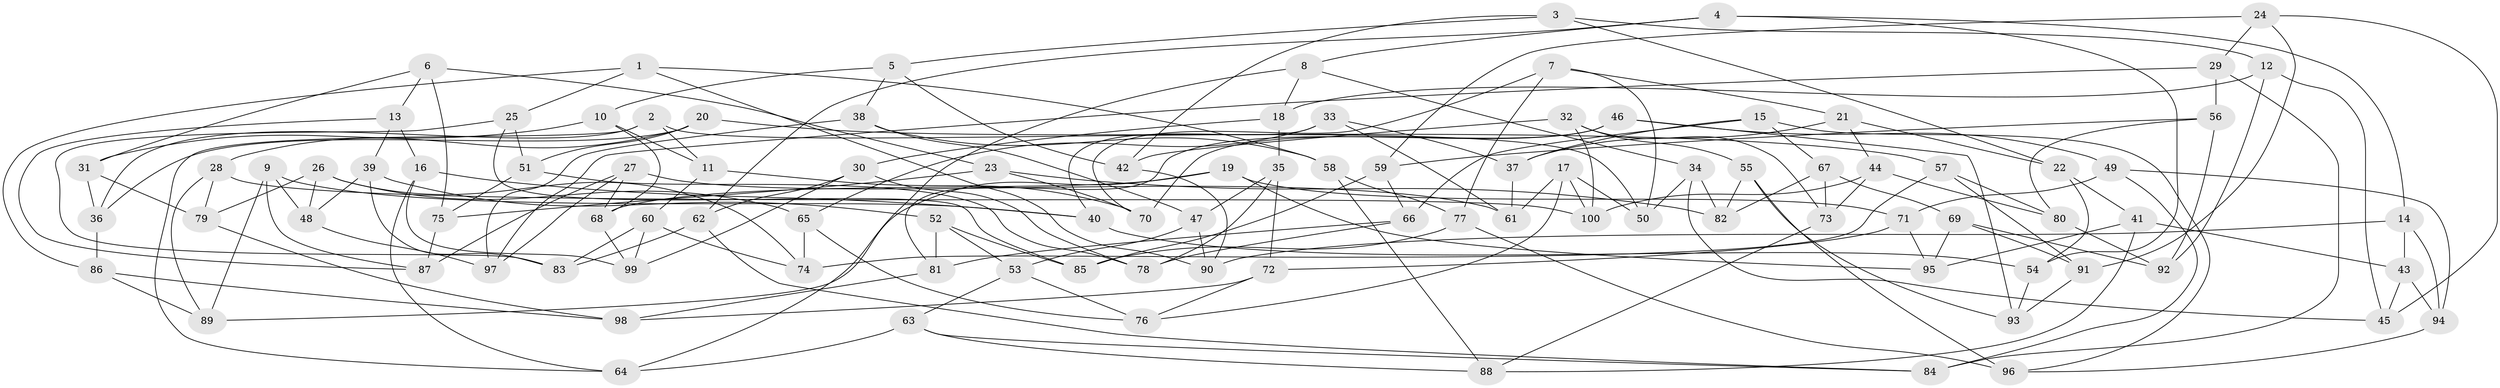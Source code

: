 // coarse degree distribution, {4: 0.32786885245901637, 6: 0.3770491803278688, 3: 0.06557377049180328, 5: 0.22950819672131148}
// Generated by graph-tools (version 1.1) at 2025/38/03/04/25 23:38:17]
// undirected, 100 vertices, 200 edges
graph export_dot {
  node [color=gray90,style=filled];
  1;
  2;
  3;
  4;
  5;
  6;
  7;
  8;
  9;
  10;
  11;
  12;
  13;
  14;
  15;
  16;
  17;
  18;
  19;
  20;
  21;
  22;
  23;
  24;
  25;
  26;
  27;
  28;
  29;
  30;
  31;
  32;
  33;
  34;
  35;
  36;
  37;
  38;
  39;
  40;
  41;
  42;
  43;
  44;
  45;
  46;
  47;
  48;
  49;
  50;
  51;
  52;
  53;
  54;
  55;
  56;
  57;
  58;
  59;
  60;
  61;
  62;
  63;
  64;
  65;
  66;
  67;
  68;
  69;
  70;
  71;
  72;
  73;
  74;
  75;
  76;
  77;
  78;
  79;
  80;
  81;
  82;
  83;
  84;
  85;
  86;
  87;
  88;
  89;
  90;
  91;
  92;
  93;
  94;
  95;
  96;
  97;
  98;
  99;
  100;
  1 -- 58;
  1 -- 25;
  1 -- 86;
  1 -- 90;
  2 -- 36;
  2 -- 64;
  2 -- 50;
  2 -- 11;
  3 -- 22;
  3 -- 12;
  3 -- 42;
  3 -- 5;
  4 -- 8;
  4 -- 54;
  4 -- 62;
  4 -- 14;
  5 -- 10;
  5 -- 38;
  5 -- 42;
  6 -- 23;
  6 -- 31;
  6 -- 75;
  6 -- 13;
  7 -- 50;
  7 -- 70;
  7 -- 77;
  7 -- 21;
  8 -- 64;
  8 -- 34;
  8 -- 18;
  9 -- 40;
  9 -- 87;
  9 -- 48;
  9 -- 89;
  10 -- 11;
  10 -- 31;
  10 -- 68;
  11 -- 60;
  11 -- 70;
  12 -- 18;
  12 -- 45;
  12 -- 92;
  13 -- 16;
  13 -- 39;
  13 -- 87;
  14 -- 94;
  14 -- 43;
  14 -- 90;
  15 -- 96;
  15 -- 66;
  15 -- 37;
  15 -- 67;
  16 -- 40;
  16 -- 64;
  16 -- 99;
  17 -- 61;
  17 -- 50;
  17 -- 76;
  17 -- 100;
  18 -- 35;
  18 -- 30;
  19 -- 68;
  19 -- 71;
  19 -- 89;
  19 -- 95;
  20 -- 57;
  20 -- 36;
  20 -- 28;
  20 -- 51;
  21 -- 37;
  21 -- 44;
  21 -- 22;
  22 -- 54;
  22 -- 41;
  23 -- 75;
  23 -- 70;
  23 -- 82;
  24 -- 59;
  24 -- 91;
  24 -- 45;
  24 -- 29;
  25 -- 51;
  25 -- 83;
  25 -- 85;
  26 -- 79;
  26 -- 48;
  26 -- 65;
  26 -- 74;
  27 -- 87;
  27 -- 97;
  27 -- 61;
  27 -- 68;
  28 -- 100;
  28 -- 89;
  28 -- 79;
  29 -- 97;
  29 -- 56;
  29 -- 84;
  30 -- 78;
  30 -- 99;
  30 -- 62;
  31 -- 79;
  31 -- 36;
  32 -- 73;
  32 -- 55;
  32 -- 42;
  32 -- 100;
  33 -- 61;
  33 -- 37;
  33 -- 65;
  33 -- 40;
  34 -- 82;
  34 -- 50;
  34 -- 45;
  35 -- 78;
  35 -- 72;
  35 -- 47;
  36 -- 86;
  37 -- 61;
  38 -- 97;
  38 -- 47;
  38 -- 58;
  39 -- 83;
  39 -- 52;
  39 -- 48;
  40 -- 54;
  41 -- 95;
  41 -- 88;
  41 -- 43;
  42 -- 90;
  43 -- 94;
  43 -- 45;
  44 -- 80;
  44 -- 73;
  44 -- 100;
  46 -- 93;
  46 -- 49;
  46 -- 81;
  46 -- 70;
  47 -- 90;
  47 -- 53;
  48 -- 97;
  49 -- 71;
  49 -- 94;
  49 -- 84;
  51 -- 78;
  51 -- 75;
  52 -- 81;
  52 -- 53;
  52 -- 85;
  53 -- 76;
  53 -- 63;
  54 -- 93;
  55 -- 82;
  55 -- 93;
  55 -- 96;
  56 -- 80;
  56 -- 59;
  56 -- 92;
  57 -- 74;
  57 -- 80;
  57 -- 91;
  58 -- 77;
  58 -- 88;
  59 -- 85;
  59 -- 66;
  60 -- 74;
  60 -- 83;
  60 -- 99;
  62 -- 83;
  62 -- 84;
  63 -- 84;
  63 -- 88;
  63 -- 64;
  65 -- 76;
  65 -- 74;
  66 -- 81;
  66 -- 78;
  67 -- 69;
  67 -- 82;
  67 -- 73;
  68 -- 99;
  69 -- 91;
  69 -- 92;
  69 -- 95;
  71 -- 72;
  71 -- 95;
  72 -- 76;
  72 -- 98;
  73 -- 88;
  75 -- 87;
  77 -- 96;
  77 -- 85;
  79 -- 98;
  80 -- 92;
  81 -- 98;
  86 -- 89;
  86 -- 98;
  91 -- 93;
  94 -- 96;
}
